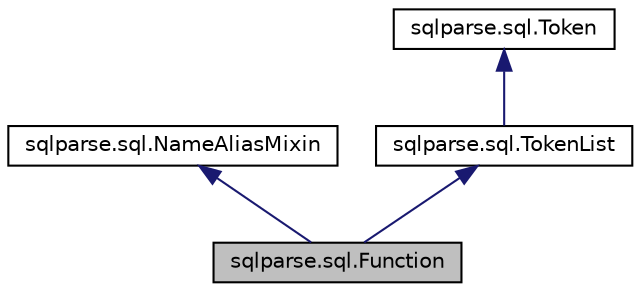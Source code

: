 digraph "sqlparse.sql.Function"
{
 // LATEX_PDF_SIZE
  edge [fontname="Helvetica",fontsize="10",labelfontname="Helvetica",labelfontsize="10"];
  node [fontname="Helvetica",fontsize="10",shape=record];
  Node1 [label="sqlparse.sql.Function",height=0.2,width=0.4,color="black", fillcolor="grey75", style="filled", fontcolor="black",tooltip=" "];
  Node2 -> Node1 [dir="back",color="midnightblue",fontsize="10",style="solid"];
  Node2 [label="sqlparse.sql.NameAliasMixin",height=0.2,width=0.4,color="black", fillcolor="white", style="filled",URL="$classsqlparse_1_1sql_1_1_name_alias_mixin.html",tooltip=" "];
  Node3 -> Node1 [dir="back",color="midnightblue",fontsize="10",style="solid"];
  Node3 [label="sqlparse.sql.TokenList",height=0.2,width=0.4,color="black", fillcolor="white", style="filled",URL="$classsqlparse_1_1sql_1_1_token_list.html",tooltip=" "];
  Node4 -> Node3 [dir="back",color="midnightblue",fontsize="10",style="solid"];
  Node4 [label="sqlparse.sql.Token",height=0.2,width=0.4,color="black", fillcolor="white", style="filled",URL="$classsqlparse_1_1sql_1_1_token.html",tooltip=" "];
}
